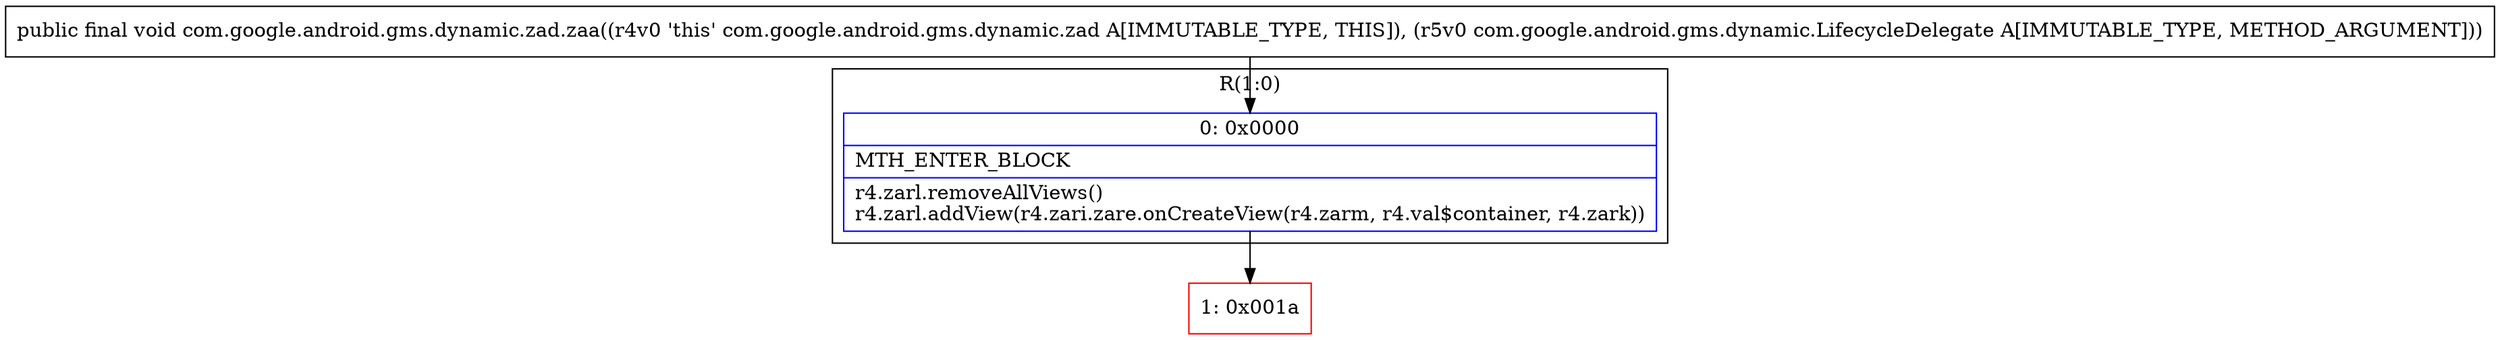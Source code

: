 digraph "CFG forcom.google.android.gms.dynamic.zad.zaa(Lcom\/google\/android\/gms\/dynamic\/LifecycleDelegate;)V" {
subgraph cluster_Region_789378860 {
label = "R(1:0)";
node [shape=record,color=blue];
Node_0 [shape=record,label="{0\:\ 0x0000|MTH_ENTER_BLOCK\l|r4.zarl.removeAllViews()\lr4.zarl.addView(r4.zari.zare.onCreateView(r4.zarm, r4.val$container, r4.zark))\l}"];
}
Node_1 [shape=record,color=red,label="{1\:\ 0x001a}"];
MethodNode[shape=record,label="{public final void com.google.android.gms.dynamic.zad.zaa((r4v0 'this' com.google.android.gms.dynamic.zad A[IMMUTABLE_TYPE, THIS]), (r5v0 com.google.android.gms.dynamic.LifecycleDelegate A[IMMUTABLE_TYPE, METHOD_ARGUMENT])) }"];
MethodNode -> Node_0;
Node_0 -> Node_1;
}

